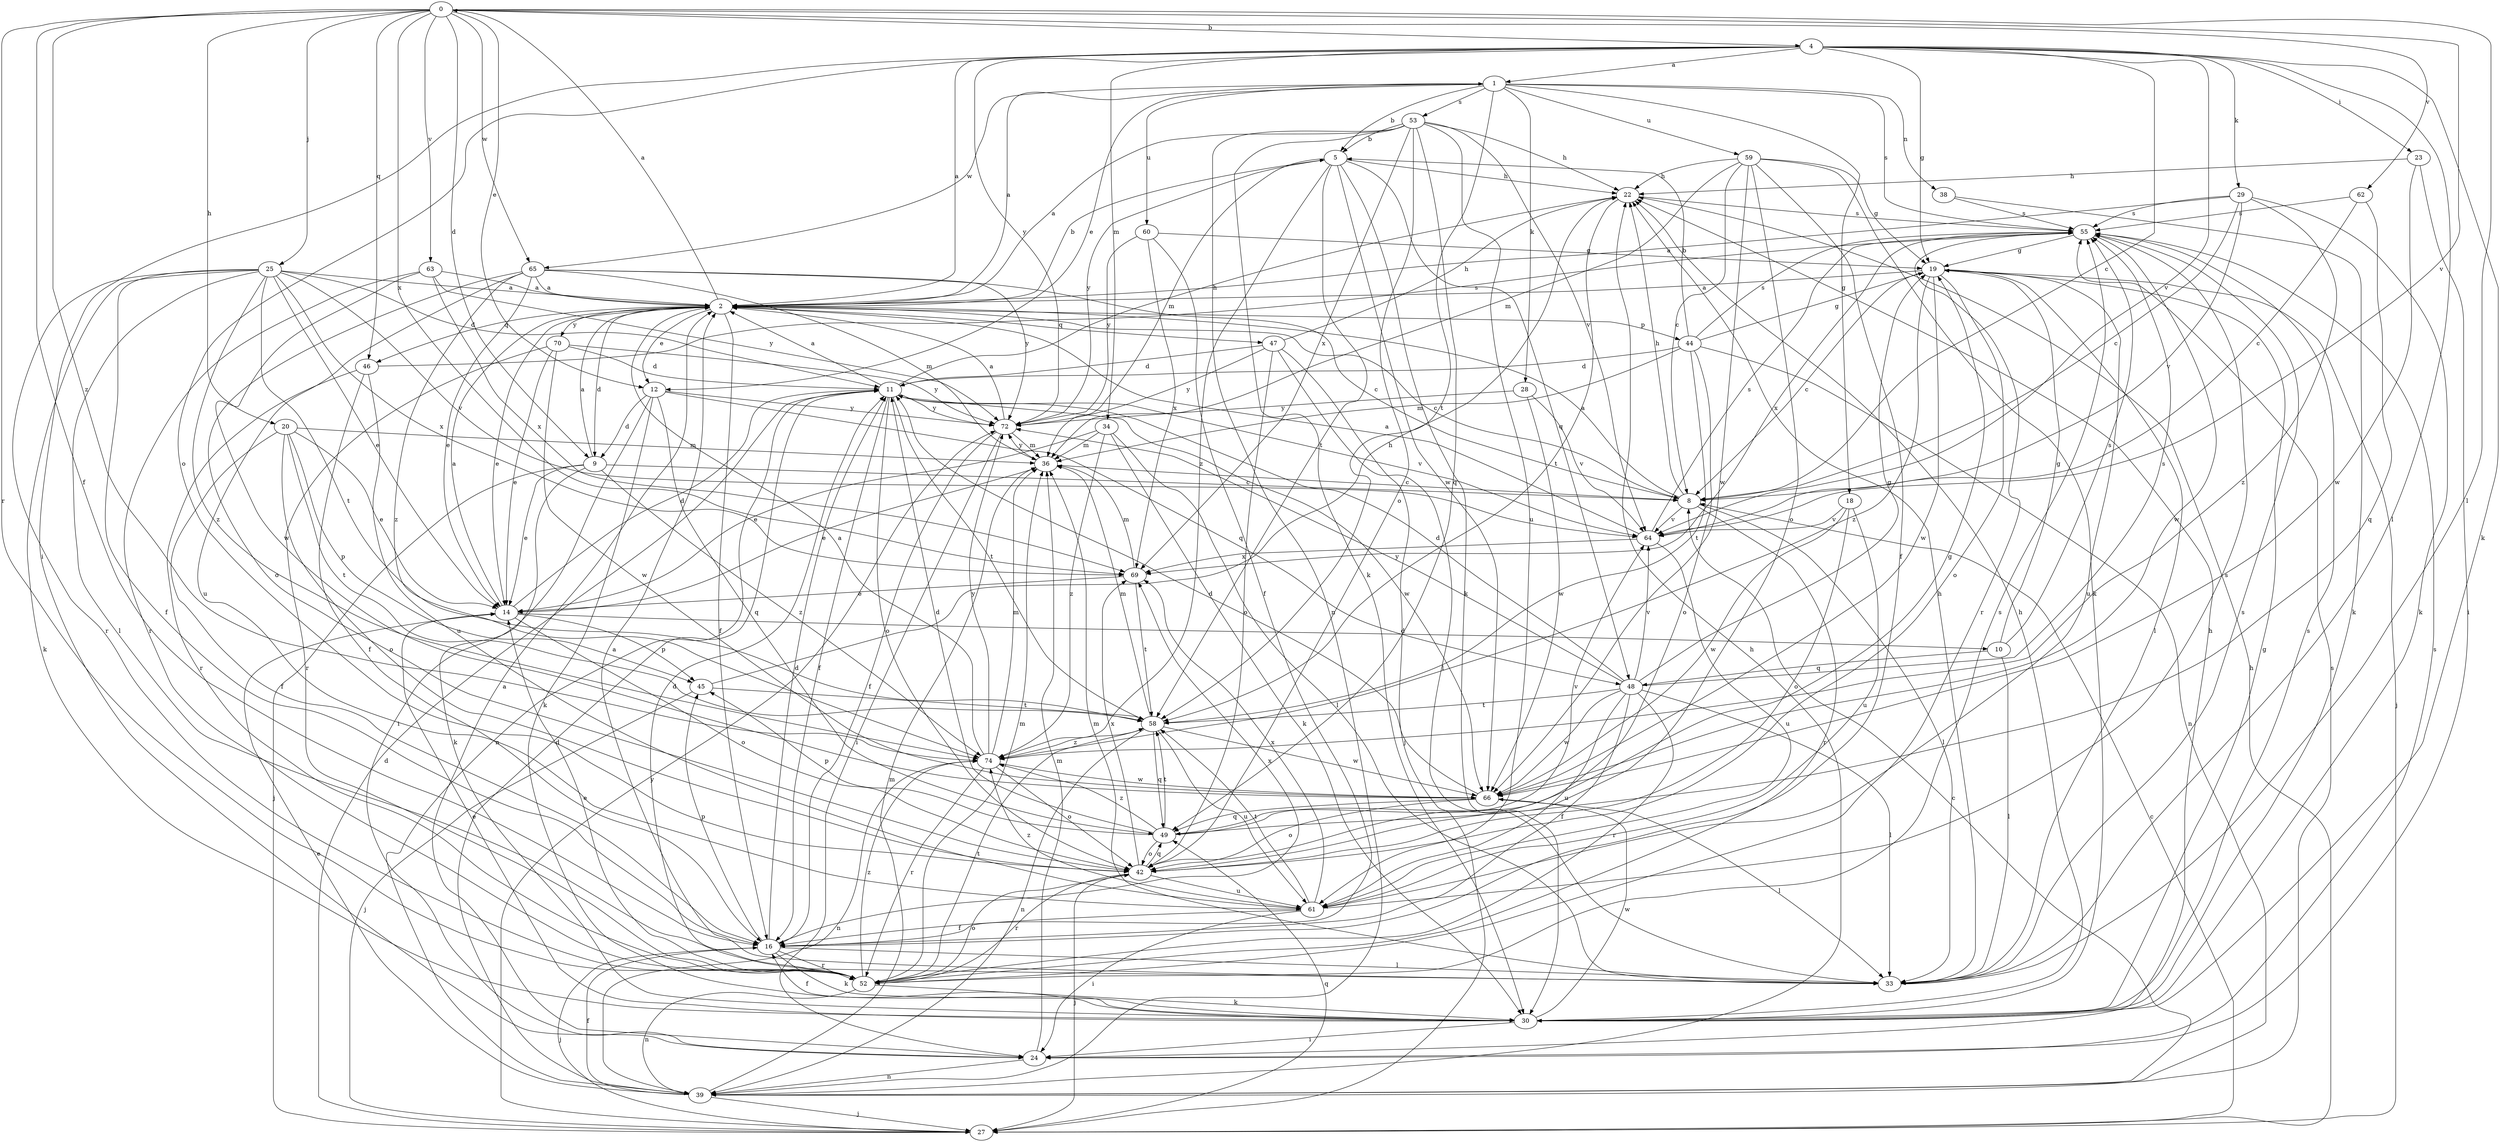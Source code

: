 strict digraph  {
0;
1;
2;
4;
5;
8;
9;
10;
11;
12;
14;
16;
18;
19;
20;
22;
23;
24;
25;
27;
28;
29;
30;
33;
34;
36;
38;
39;
42;
44;
45;
46;
47;
48;
49;
52;
53;
55;
58;
59;
60;
61;
62;
63;
64;
65;
66;
69;
70;
72;
74;
0 -> 4  [label=b];
0 -> 9  [label=d];
0 -> 12  [label=e];
0 -> 16  [label=f];
0 -> 20  [label=h];
0 -> 25  [label=j];
0 -> 33  [label=l];
0 -> 46  [label=q];
0 -> 52  [label=r];
0 -> 62  [label=v];
0 -> 63  [label=v];
0 -> 64  [label=v];
0 -> 65  [label=w];
0 -> 69  [label=x];
0 -> 74  [label=z];
1 -> 5  [label=b];
1 -> 12  [label=e];
1 -> 18  [label=g];
1 -> 28  [label=k];
1 -> 38  [label=n];
1 -> 53  [label=s];
1 -> 55  [label=s];
1 -> 58  [label=t];
1 -> 59  [label=u];
1 -> 60  [label=u];
1 -> 65  [label=w];
2 -> 0  [label=a];
2 -> 1  [label=a];
2 -> 5  [label=b];
2 -> 8  [label=c];
2 -> 9  [label=d];
2 -> 12  [label=e];
2 -> 14  [label=e];
2 -> 16  [label=f];
2 -> 44  [label=p];
2 -> 46  [label=q];
2 -> 47  [label=q];
2 -> 70  [label=y];
4 -> 1  [label=a];
4 -> 2  [label=a];
4 -> 8  [label=c];
4 -> 19  [label=g];
4 -> 23  [label=i];
4 -> 24  [label=i];
4 -> 29  [label=k];
4 -> 30  [label=k];
4 -> 33  [label=l];
4 -> 34  [label=m];
4 -> 42  [label=o];
4 -> 64  [label=v];
4 -> 72  [label=y];
5 -> 22  [label=h];
5 -> 30  [label=k];
5 -> 36  [label=m];
5 -> 48  [label=q];
5 -> 58  [label=t];
5 -> 66  [label=w];
5 -> 72  [label=y];
5 -> 74  [label=z];
8 -> 2  [label=a];
8 -> 22  [label=h];
8 -> 33  [label=l];
8 -> 52  [label=r];
8 -> 64  [label=v];
9 -> 2  [label=a];
9 -> 8  [label=c];
9 -> 14  [label=e];
9 -> 27  [label=j];
9 -> 30  [label=k];
9 -> 74  [label=z];
10 -> 19  [label=g];
10 -> 33  [label=l];
10 -> 48  [label=q];
10 -> 55  [label=s];
11 -> 2  [label=a];
11 -> 16  [label=f];
11 -> 22  [label=h];
11 -> 39  [label=n];
11 -> 42  [label=o];
11 -> 58  [label=t];
11 -> 64  [label=v];
11 -> 66  [label=w];
11 -> 72  [label=y];
12 -> 9  [label=d];
12 -> 24  [label=i];
12 -> 30  [label=k];
12 -> 48  [label=q];
12 -> 49  [label=q];
12 -> 72  [label=y];
14 -> 2  [label=a];
14 -> 10  [label=d];
14 -> 11  [label=d];
14 -> 42  [label=o];
14 -> 45  [label=p];
16 -> 11  [label=d];
16 -> 27  [label=j];
16 -> 30  [label=k];
16 -> 33  [label=l];
16 -> 45  [label=p];
16 -> 52  [label=r];
16 -> 69  [label=x];
18 -> 42  [label=o];
18 -> 61  [label=u];
18 -> 64  [label=v];
18 -> 66  [label=w];
19 -> 2  [label=a];
19 -> 8  [label=c];
19 -> 27  [label=j];
19 -> 33  [label=l];
19 -> 42  [label=o];
19 -> 61  [label=u];
19 -> 66  [label=w];
19 -> 74  [label=z];
20 -> 14  [label=e];
20 -> 16  [label=f];
20 -> 36  [label=m];
20 -> 42  [label=o];
20 -> 45  [label=p];
20 -> 58  [label=t];
22 -> 55  [label=s];
22 -> 58  [label=t];
23 -> 22  [label=h];
23 -> 24  [label=i];
23 -> 66  [label=w];
24 -> 2  [label=a];
24 -> 22  [label=h];
24 -> 36  [label=m];
24 -> 39  [label=n];
24 -> 55  [label=s];
25 -> 2  [label=a];
25 -> 11  [label=d];
25 -> 14  [label=e];
25 -> 16  [label=f];
25 -> 30  [label=k];
25 -> 33  [label=l];
25 -> 52  [label=r];
25 -> 58  [label=t];
25 -> 64  [label=v];
25 -> 69  [label=x];
25 -> 74  [label=z];
27 -> 8  [label=c];
27 -> 11  [label=d];
27 -> 22  [label=h];
27 -> 49  [label=q];
27 -> 72  [label=y];
28 -> 64  [label=v];
28 -> 66  [label=w];
28 -> 72  [label=y];
29 -> 2  [label=a];
29 -> 8  [label=c];
29 -> 30  [label=k];
29 -> 55  [label=s];
29 -> 64  [label=v];
29 -> 74  [label=z];
30 -> 14  [label=e];
30 -> 16  [label=f];
30 -> 19  [label=g];
30 -> 22  [label=h];
30 -> 24  [label=i];
30 -> 55  [label=s];
30 -> 66  [label=w];
33 -> 2  [label=a];
33 -> 22  [label=h];
33 -> 36  [label=m];
33 -> 55  [label=s];
34 -> 14  [label=e];
34 -> 30  [label=k];
34 -> 33  [label=l];
34 -> 36  [label=m];
34 -> 74  [label=z];
36 -> 8  [label=c];
36 -> 14  [label=e];
36 -> 72  [label=y];
38 -> 30  [label=k];
38 -> 55  [label=s];
39 -> 8  [label=c];
39 -> 11  [label=d];
39 -> 14  [label=e];
39 -> 16  [label=f];
39 -> 22  [label=h];
39 -> 27  [label=j];
39 -> 36  [label=m];
39 -> 55  [label=s];
42 -> 27  [label=j];
42 -> 49  [label=q];
42 -> 52  [label=r];
42 -> 61  [label=u];
42 -> 69  [label=x];
44 -> 5  [label=b];
44 -> 11  [label=d];
44 -> 19  [label=g];
44 -> 36  [label=m];
44 -> 39  [label=n];
44 -> 42  [label=o];
44 -> 55  [label=s];
44 -> 58  [label=t];
45 -> 22  [label=h];
45 -> 27  [label=j];
45 -> 58  [label=t];
46 -> 16  [label=f];
46 -> 52  [label=r];
46 -> 55  [label=s];
46 -> 61  [label=u];
47 -> 11  [label=d];
47 -> 22  [label=h];
47 -> 27  [label=j];
47 -> 33  [label=l];
47 -> 42  [label=o];
47 -> 72  [label=y];
48 -> 11  [label=d];
48 -> 16  [label=f];
48 -> 19  [label=g];
48 -> 33  [label=l];
48 -> 52  [label=r];
48 -> 55  [label=s];
48 -> 58  [label=t];
48 -> 61  [label=u];
48 -> 64  [label=v];
48 -> 66  [label=w];
48 -> 72  [label=y];
49 -> 11  [label=d];
49 -> 19  [label=g];
49 -> 42  [label=o];
49 -> 45  [label=p];
49 -> 58  [label=t];
49 -> 64  [label=v];
49 -> 74  [label=z];
52 -> 11  [label=d];
52 -> 14  [label=e];
52 -> 30  [label=k];
52 -> 36  [label=m];
52 -> 39  [label=n];
52 -> 42  [label=o];
52 -> 55  [label=s];
52 -> 58  [label=t];
52 -> 74  [label=z];
53 -> 2  [label=a];
53 -> 5  [label=b];
53 -> 22  [label=h];
53 -> 30  [label=k];
53 -> 39  [label=n];
53 -> 42  [label=o];
53 -> 49  [label=q];
53 -> 61  [label=u];
53 -> 64  [label=v];
53 -> 69  [label=x];
55 -> 19  [label=g];
55 -> 52  [label=r];
55 -> 66  [label=w];
55 -> 69  [label=x];
58 -> 36  [label=m];
58 -> 39  [label=n];
58 -> 49  [label=q];
58 -> 61  [label=u];
58 -> 66  [label=w];
58 -> 74  [label=z];
59 -> 8  [label=c];
59 -> 16  [label=f];
59 -> 19  [label=g];
59 -> 22  [label=h];
59 -> 30  [label=k];
59 -> 36  [label=m];
59 -> 42  [label=o];
59 -> 66  [label=w];
60 -> 16  [label=f];
60 -> 19  [label=g];
60 -> 69  [label=x];
60 -> 72  [label=y];
61 -> 16  [label=f];
61 -> 24  [label=i];
61 -> 55  [label=s];
61 -> 58  [label=t];
61 -> 69  [label=x];
61 -> 74  [label=z];
62 -> 8  [label=c];
62 -> 49  [label=q];
62 -> 55  [label=s];
63 -> 2  [label=a];
63 -> 52  [label=r];
63 -> 66  [label=w];
63 -> 69  [label=x];
63 -> 72  [label=y];
64 -> 2  [label=a];
64 -> 55  [label=s];
64 -> 61  [label=u];
64 -> 69  [label=x];
65 -> 2  [label=a];
65 -> 8  [label=c];
65 -> 14  [label=e];
65 -> 36  [label=m];
65 -> 42  [label=o];
65 -> 61  [label=u];
65 -> 72  [label=y];
65 -> 74  [label=z];
66 -> 11  [label=d];
66 -> 33  [label=l];
66 -> 42  [label=o];
66 -> 49  [label=q];
69 -> 14  [label=e];
69 -> 36  [label=m];
69 -> 58  [label=t];
70 -> 11  [label=d];
70 -> 14  [label=e];
70 -> 52  [label=r];
70 -> 66  [label=w];
70 -> 72  [label=y];
72 -> 2  [label=a];
72 -> 16  [label=f];
72 -> 24  [label=i];
72 -> 36  [label=m];
74 -> 2  [label=a];
74 -> 36  [label=m];
74 -> 39  [label=n];
74 -> 42  [label=o];
74 -> 52  [label=r];
74 -> 66  [label=w];
74 -> 72  [label=y];
}
